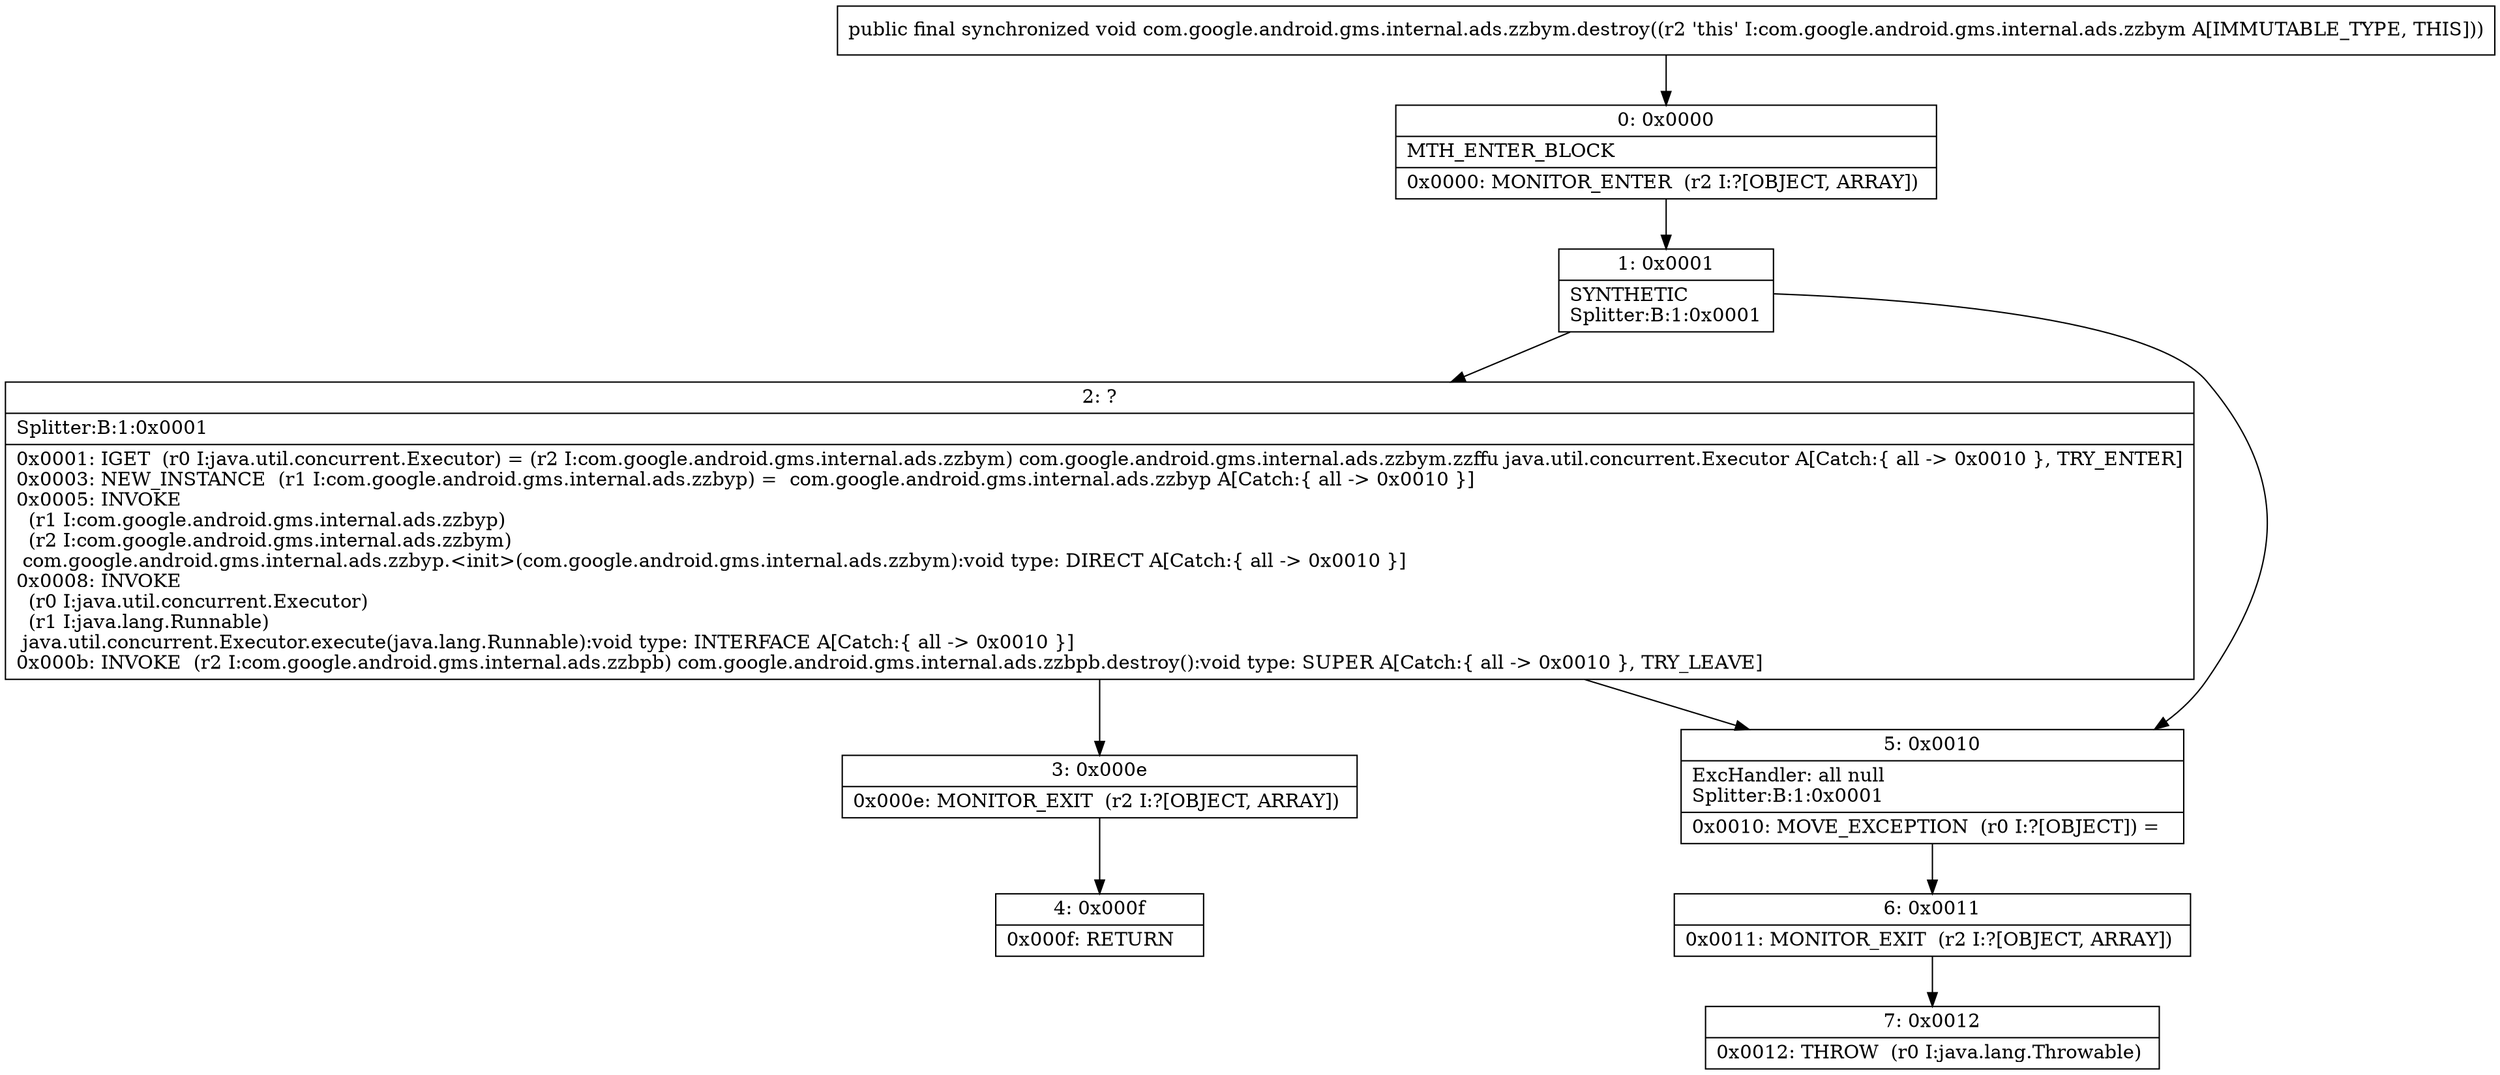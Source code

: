 digraph "CFG forcom.google.android.gms.internal.ads.zzbym.destroy()V" {
Node_0 [shape=record,label="{0\:\ 0x0000|MTH_ENTER_BLOCK\l|0x0000: MONITOR_ENTER  (r2 I:?[OBJECT, ARRAY]) \l}"];
Node_1 [shape=record,label="{1\:\ 0x0001|SYNTHETIC\lSplitter:B:1:0x0001\l}"];
Node_2 [shape=record,label="{2\:\ ?|Splitter:B:1:0x0001\l|0x0001: IGET  (r0 I:java.util.concurrent.Executor) = (r2 I:com.google.android.gms.internal.ads.zzbym) com.google.android.gms.internal.ads.zzbym.zzffu java.util.concurrent.Executor A[Catch:\{ all \-\> 0x0010 \}, TRY_ENTER]\l0x0003: NEW_INSTANCE  (r1 I:com.google.android.gms.internal.ads.zzbyp) =  com.google.android.gms.internal.ads.zzbyp A[Catch:\{ all \-\> 0x0010 \}]\l0x0005: INVOKE  \l  (r1 I:com.google.android.gms.internal.ads.zzbyp)\l  (r2 I:com.google.android.gms.internal.ads.zzbym)\l com.google.android.gms.internal.ads.zzbyp.\<init\>(com.google.android.gms.internal.ads.zzbym):void type: DIRECT A[Catch:\{ all \-\> 0x0010 \}]\l0x0008: INVOKE  \l  (r0 I:java.util.concurrent.Executor)\l  (r1 I:java.lang.Runnable)\l java.util.concurrent.Executor.execute(java.lang.Runnable):void type: INTERFACE A[Catch:\{ all \-\> 0x0010 \}]\l0x000b: INVOKE  (r2 I:com.google.android.gms.internal.ads.zzbpb) com.google.android.gms.internal.ads.zzbpb.destroy():void type: SUPER A[Catch:\{ all \-\> 0x0010 \}, TRY_LEAVE]\l}"];
Node_3 [shape=record,label="{3\:\ 0x000e|0x000e: MONITOR_EXIT  (r2 I:?[OBJECT, ARRAY]) \l}"];
Node_4 [shape=record,label="{4\:\ 0x000f|0x000f: RETURN   \l}"];
Node_5 [shape=record,label="{5\:\ 0x0010|ExcHandler: all null\lSplitter:B:1:0x0001\l|0x0010: MOVE_EXCEPTION  (r0 I:?[OBJECT]) =  \l}"];
Node_6 [shape=record,label="{6\:\ 0x0011|0x0011: MONITOR_EXIT  (r2 I:?[OBJECT, ARRAY]) \l}"];
Node_7 [shape=record,label="{7\:\ 0x0012|0x0012: THROW  (r0 I:java.lang.Throwable) \l}"];
MethodNode[shape=record,label="{public final synchronized void com.google.android.gms.internal.ads.zzbym.destroy((r2 'this' I:com.google.android.gms.internal.ads.zzbym A[IMMUTABLE_TYPE, THIS])) }"];
MethodNode -> Node_0;
Node_0 -> Node_1;
Node_1 -> Node_2;
Node_1 -> Node_5;
Node_2 -> Node_3;
Node_2 -> Node_5;
Node_3 -> Node_4;
Node_5 -> Node_6;
Node_6 -> Node_7;
}

